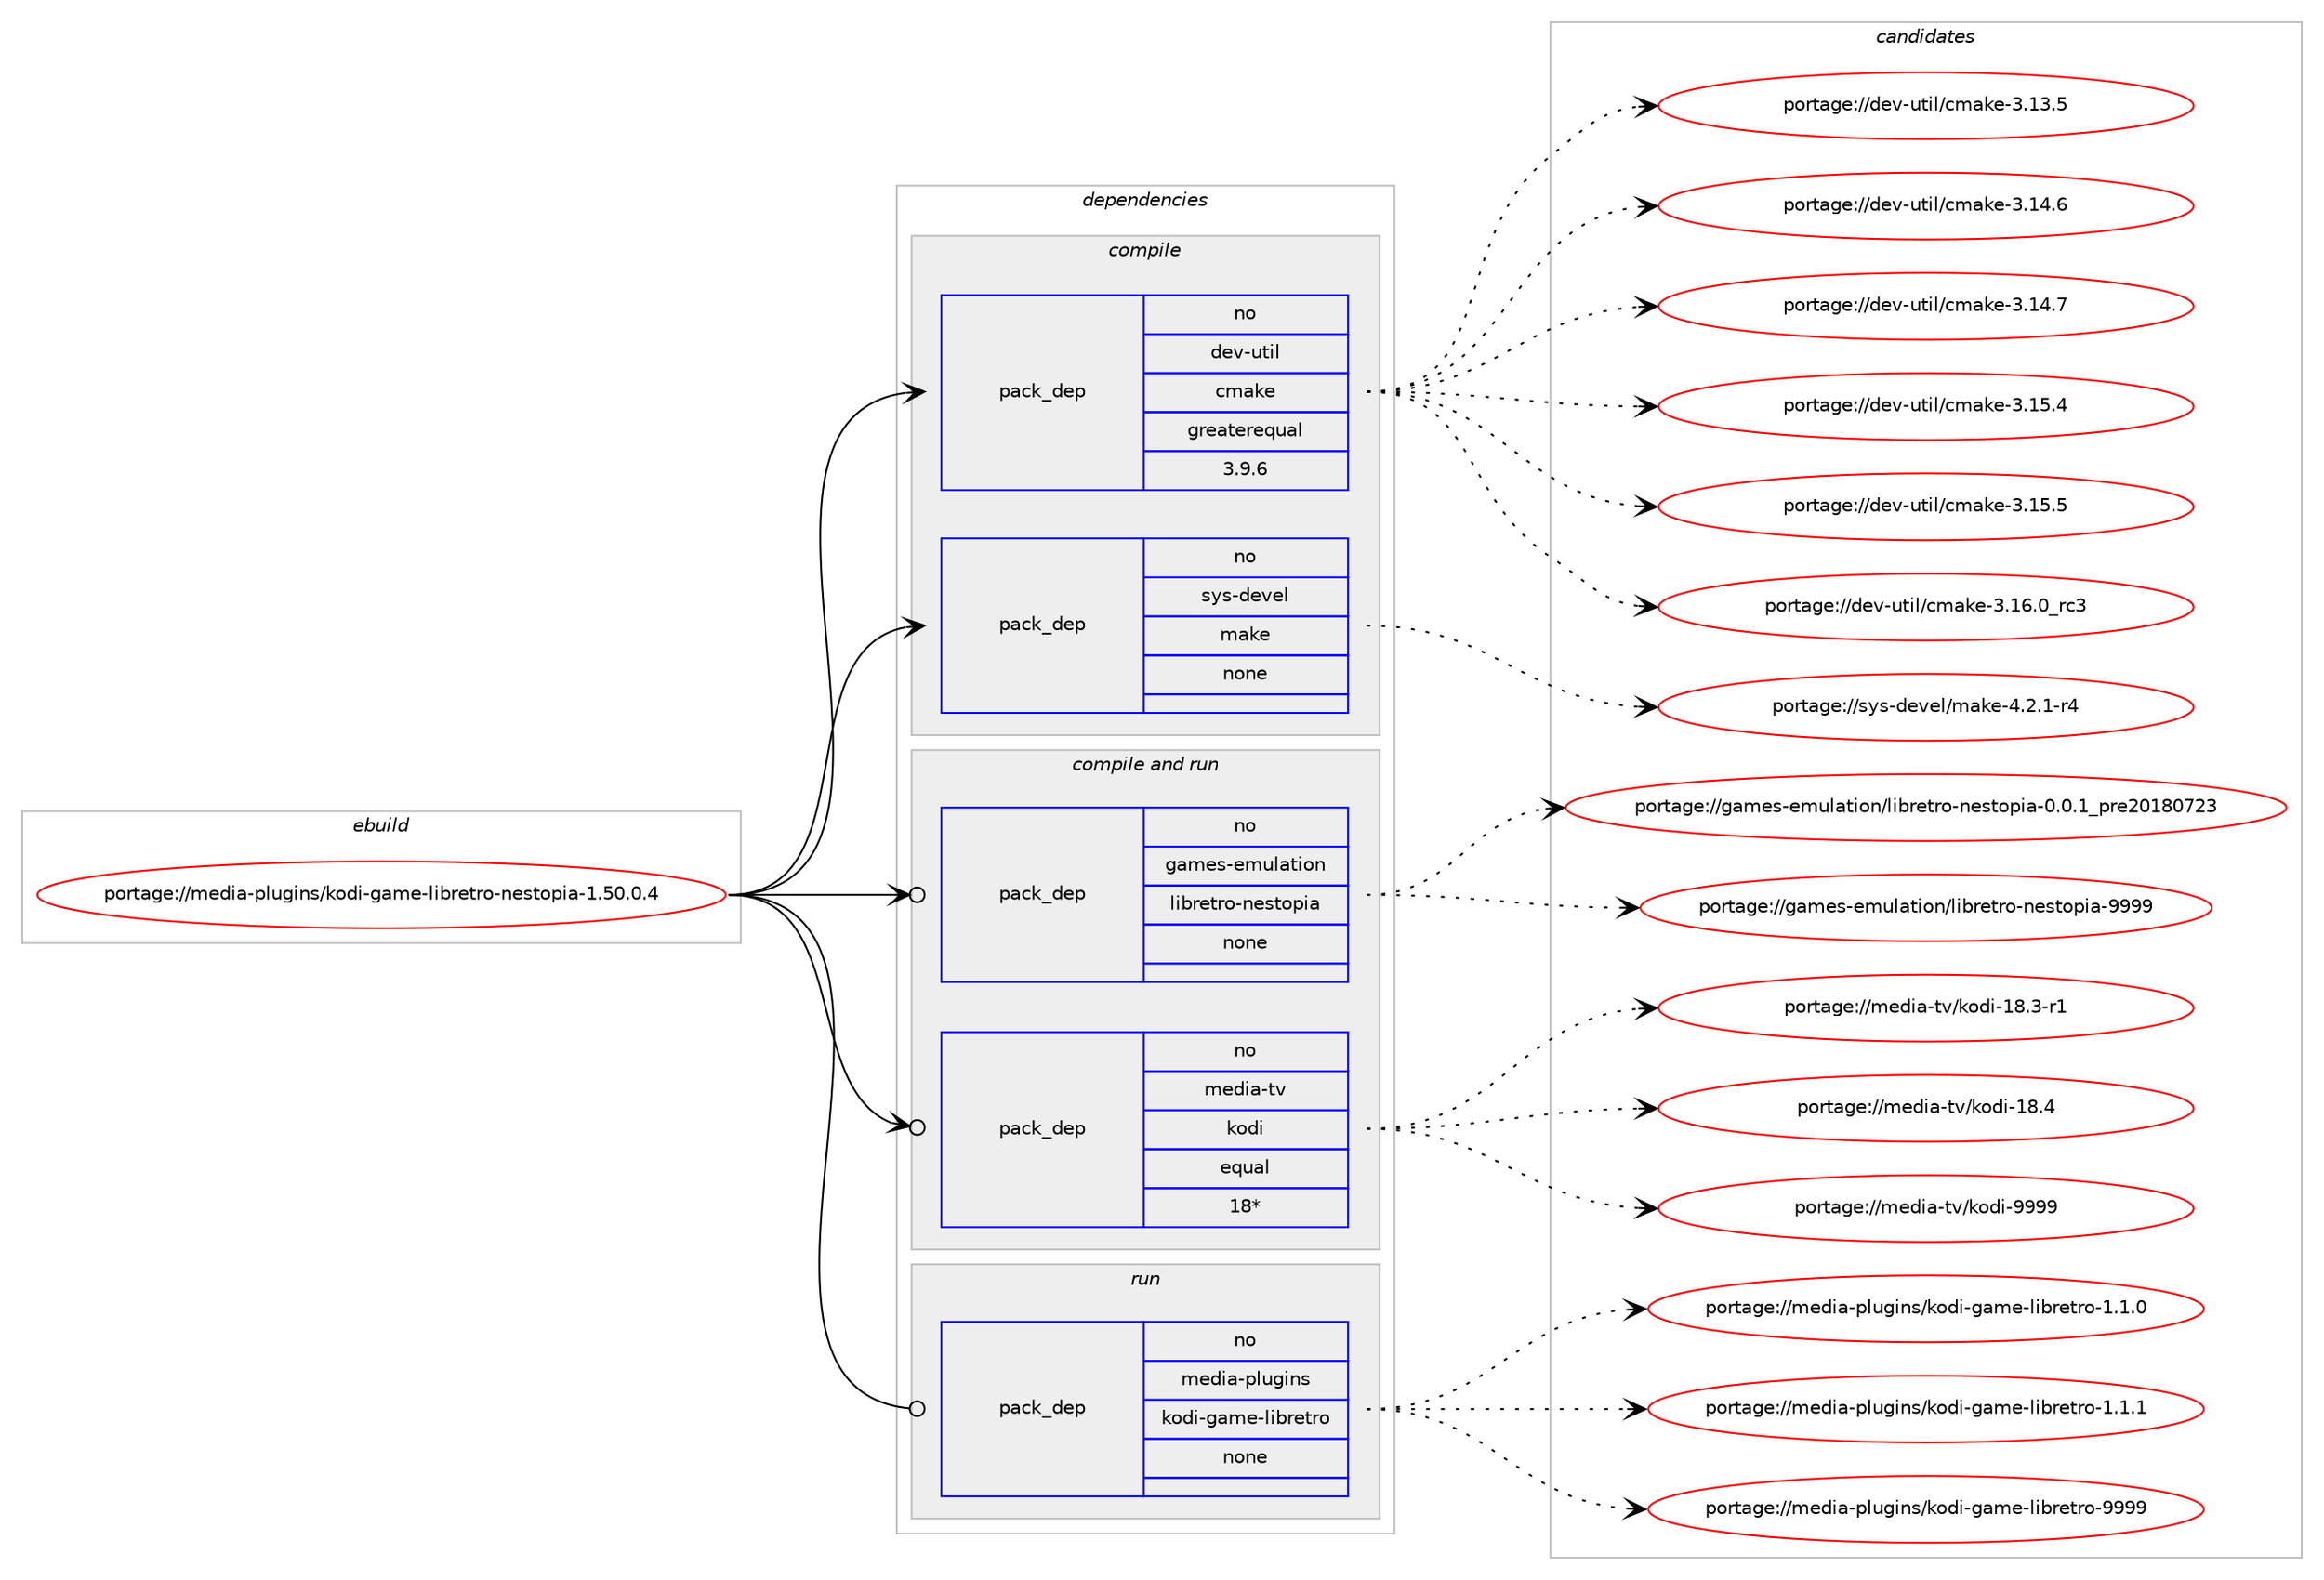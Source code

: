 digraph prolog {

# *************
# Graph options
# *************

newrank=true;
concentrate=true;
compound=true;
graph [rankdir=LR,fontname=Helvetica,fontsize=10,ranksep=1.5];#, ranksep=2.5, nodesep=0.2];
edge  [arrowhead=vee];
node  [fontname=Helvetica,fontsize=10];

# **********
# The ebuild
# **********

subgraph cluster_leftcol {
color=gray;
rank=same;
label=<<i>ebuild</i>>;
id [label="portage://media-plugins/kodi-game-libretro-nestopia-1.50.0.4", color=red, width=4, href="../media-plugins/kodi-game-libretro-nestopia-1.50.0.4.svg"];
}

# ****************
# The dependencies
# ****************

subgraph cluster_midcol {
color=gray;
label=<<i>dependencies</i>>;
subgraph cluster_compile {
fillcolor="#eeeeee";
style=filled;
label=<<i>compile</i>>;
subgraph pack240125 {
dependency327135 [label=<<TABLE BORDER="0" CELLBORDER="1" CELLSPACING="0" CELLPADDING="4" WIDTH="220"><TR><TD ROWSPAN="6" CELLPADDING="30">pack_dep</TD></TR><TR><TD WIDTH="110">no</TD></TR><TR><TD>dev-util</TD></TR><TR><TD>cmake</TD></TR><TR><TD>greaterequal</TD></TR><TR><TD>3.9.6</TD></TR></TABLE>>, shape=none, color=blue];
}
id:e -> dependency327135:w [weight=20,style="solid",arrowhead="vee"];
subgraph pack240126 {
dependency327136 [label=<<TABLE BORDER="0" CELLBORDER="1" CELLSPACING="0" CELLPADDING="4" WIDTH="220"><TR><TD ROWSPAN="6" CELLPADDING="30">pack_dep</TD></TR><TR><TD WIDTH="110">no</TD></TR><TR><TD>sys-devel</TD></TR><TR><TD>make</TD></TR><TR><TD>none</TD></TR><TR><TD></TD></TR></TABLE>>, shape=none, color=blue];
}
id:e -> dependency327136:w [weight=20,style="solid",arrowhead="vee"];
}
subgraph cluster_compileandrun {
fillcolor="#eeeeee";
style=filled;
label=<<i>compile and run</i>>;
subgraph pack240127 {
dependency327137 [label=<<TABLE BORDER="0" CELLBORDER="1" CELLSPACING="0" CELLPADDING="4" WIDTH="220"><TR><TD ROWSPAN="6" CELLPADDING="30">pack_dep</TD></TR><TR><TD WIDTH="110">no</TD></TR><TR><TD>games-emulation</TD></TR><TR><TD>libretro-nestopia</TD></TR><TR><TD>none</TD></TR><TR><TD></TD></TR></TABLE>>, shape=none, color=blue];
}
id:e -> dependency327137:w [weight=20,style="solid",arrowhead="odotvee"];
subgraph pack240128 {
dependency327138 [label=<<TABLE BORDER="0" CELLBORDER="1" CELLSPACING="0" CELLPADDING="4" WIDTH="220"><TR><TD ROWSPAN="6" CELLPADDING="30">pack_dep</TD></TR><TR><TD WIDTH="110">no</TD></TR><TR><TD>media-tv</TD></TR><TR><TD>kodi</TD></TR><TR><TD>equal</TD></TR><TR><TD>18*</TD></TR></TABLE>>, shape=none, color=blue];
}
id:e -> dependency327138:w [weight=20,style="solid",arrowhead="odotvee"];
}
subgraph cluster_run {
fillcolor="#eeeeee";
style=filled;
label=<<i>run</i>>;
subgraph pack240129 {
dependency327139 [label=<<TABLE BORDER="0" CELLBORDER="1" CELLSPACING="0" CELLPADDING="4" WIDTH="220"><TR><TD ROWSPAN="6" CELLPADDING="30">pack_dep</TD></TR><TR><TD WIDTH="110">no</TD></TR><TR><TD>media-plugins</TD></TR><TR><TD>kodi-game-libretro</TD></TR><TR><TD>none</TD></TR><TR><TD></TD></TR></TABLE>>, shape=none, color=blue];
}
id:e -> dependency327139:w [weight=20,style="solid",arrowhead="odot"];
}
}

# **************
# The candidates
# **************

subgraph cluster_choices {
rank=same;
color=gray;
label=<<i>candidates</i>>;

subgraph choice240125 {
color=black;
nodesep=1;
choiceportage1001011184511711610510847991099710710145514649514653 [label="portage://dev-util/cmake-3.13.5", color=red, width=4,href="../dev-util/cmake-3.13.5.svg"];
choiceportage1001011184511711610510847991099710710145514649524654 [label="portage://dev-util/cmake-3.14.6", color=red, width=4,href="../dev-util/cmake-3.14.6.svg"];
choiceportage1001011184511711610510847991099710710145514649524655 [label="portage://dev-util/cmake-3.14.7", color=red, width=4,href="../dev-util/cmake-3.14.7.svg"];
choiceportage1001011184511711610510847991099710710145514649534652 [label="portage://dev-util/cmake-3.15.4", color=red, width=4,href="../dev-util/cmake-3.15.4.svg"];
choiceportage1001011184511711610510847991099710710145514649534653 [label="portage://dev-util/cmake-3.15.5", color=red, width=4,href="../dev-util/cmake-3.15.5.svg"];
choiceportage1001011184511711610510847991099710710145514649544648951149951 [label="portage://dev-util/cmake-3.16.0_rc3", color=red, width=4,href="../dev-util/cmake-3.16.0_rc3.svg"];
dependency327135:e -> choiceportage1001011184511711610510847991099710710145514649514653:w [style=dotted,weight="100"];
dependency327135:e -> choiceportage1001011184511711610510847991099710710145514649524654:w [style=dotted,weight="100"];
dependency327135:e -> choiceportage1001011184511711610510847991099710710145514649524655:w [style=dotted,weight="100"];
dependency327135:e -> choiceportage1001011184511711610510847991099710710145514649534652:w [style=dotted,weight="100"];
dependency327135:e -> choiceportage1001011184511711610510847991099710710145514649534653:w [style=dotted,weight="100"];
dependency327135:e -> choiceportage1001011184511711610510847991099710710145514649544648951149951:w [style=dotted,weight="100"];
}
subgraph choice240126 {
color=black;
nodesep=1;
choiceportage1151211154510010111810110847109971071014552465046494511452 [label="portage://sys-devel/make-4.2.1-r4", color=red, width=4,href="../sys-devel/make-4.2.1-r4.svg"];
dependency327136:e -> choiceportage1151211154510010111810110847109971071014552465046494511452:w [style=dotted,weight="100"];
}
subgraph choice240127 {
color=black;
nodesep=1;
choiceportage10397109101115451011091171089711610511111047108105981141011161141114511010111511611111210597454846484649951121141015048495648555051 [label="portage://games-emulation/libretro-nestopia-0.0.1_pre20180723", color=red, width=4,href="../games-emulation/libretro-nestopia-0.0.1_pre20180723.svg"];
choiceportage103971091011154510110911710897116105111110471081059811410111611411145110101115116111112105974557575757 [label="portage://games-emulation/libretro-nestopia-9999", color=red, width=4,href="../games-emulation/libretro-nestopia-9999.svg"];
dependency327137:e -> choiceportage10397109101115451011091171089711610511111047108105981141011161141114511010111511611111210597454846484649951121141015048495648555051:w [style=dotted,weight="100"];
dependency327137:e -> choiceportage103971091011154510110911710897116105111110471081059811410111611411145110101115116111112105974557575757:w [style=dotted,weight="100"];
}
subgraph choice240128 {
color=black;
nodesep=1;
choiceportage10910110010597451161184710711110010545495646514511449 [label="portage://media-tv/kodi-18.3-r1", color=red, width=4,href="../media-tv/kodi-18.3-r1.svg"];
choiceportage1091011001059745116118471071111001054549564652 [label="portage://media-tv/kodi-18.4", color=red, width=4,href="../media-tv/kodi-18.4.svg"];
choiceportage1091011001059745116118471071111001054557575757 [label="portage://media-tv/kodi-9999", color=red, width=4,href="../media-tv/kodi-9999.svg"];
dependency327138:e -> choiceportage10910110010597451161184710711110010545495646514511449:w [style=dotted,weight="100"];
dependency327138:e -> choiceportage1091011001059745116118471071111001054549564652:w [style=dotted,weight="100"];
dependency327138:e -> choiceportage1091011001059745116118471071111001054557575757:w [style=dotted,weight="100"];
}
subgraph choice240129 {
color=black;
nodesep=1;
choiceportage10910110010597451121081171031051101154710711110010545103971091014510810598114101116114111454946494648 [label="portage://media-plugins/kodi-game-libretro-1.1.0", color=red, width=4,href="../media-plugins/kodi-game-libretro-1.1.0.svg"];
choiceportage10910110010597451121081171031051101154710711110010545103971091014510810598114101116114111454946494649 [label="portage://media-plugins/kodi-game-libretro-1.1.1", color=red, width=4,href="../media-plugins/kodi-game-libretro-1.1.1.svg"];
choiceportage109101100105974511210811710310511011547107111100105451039710910145108105981141011161141114557575757 [label="portage://media-plugins/kodi-game-libretro-9999", color=red, width=4,href="../media-plugins/kodi-game-libretro-9999.svg"];
dependency327139:e -> choiceportage10910110010597451121081171031051101154710711110010545103971091014510810598114101116114111454946494648:w [style=dotted,weight="100"];
dependency327139:e -> choiceportage10910110010597451121081171031051101154710711110010545103971091014510810598114101116114111454946494649:w [style=dotted,weight="100"];
dependency327139:e -> choiceportage109101100105974511210811710310511011547107111100105451039710910145108105981141011161141114557575757:w [style=dotted,weight="100"];
}
}

}

